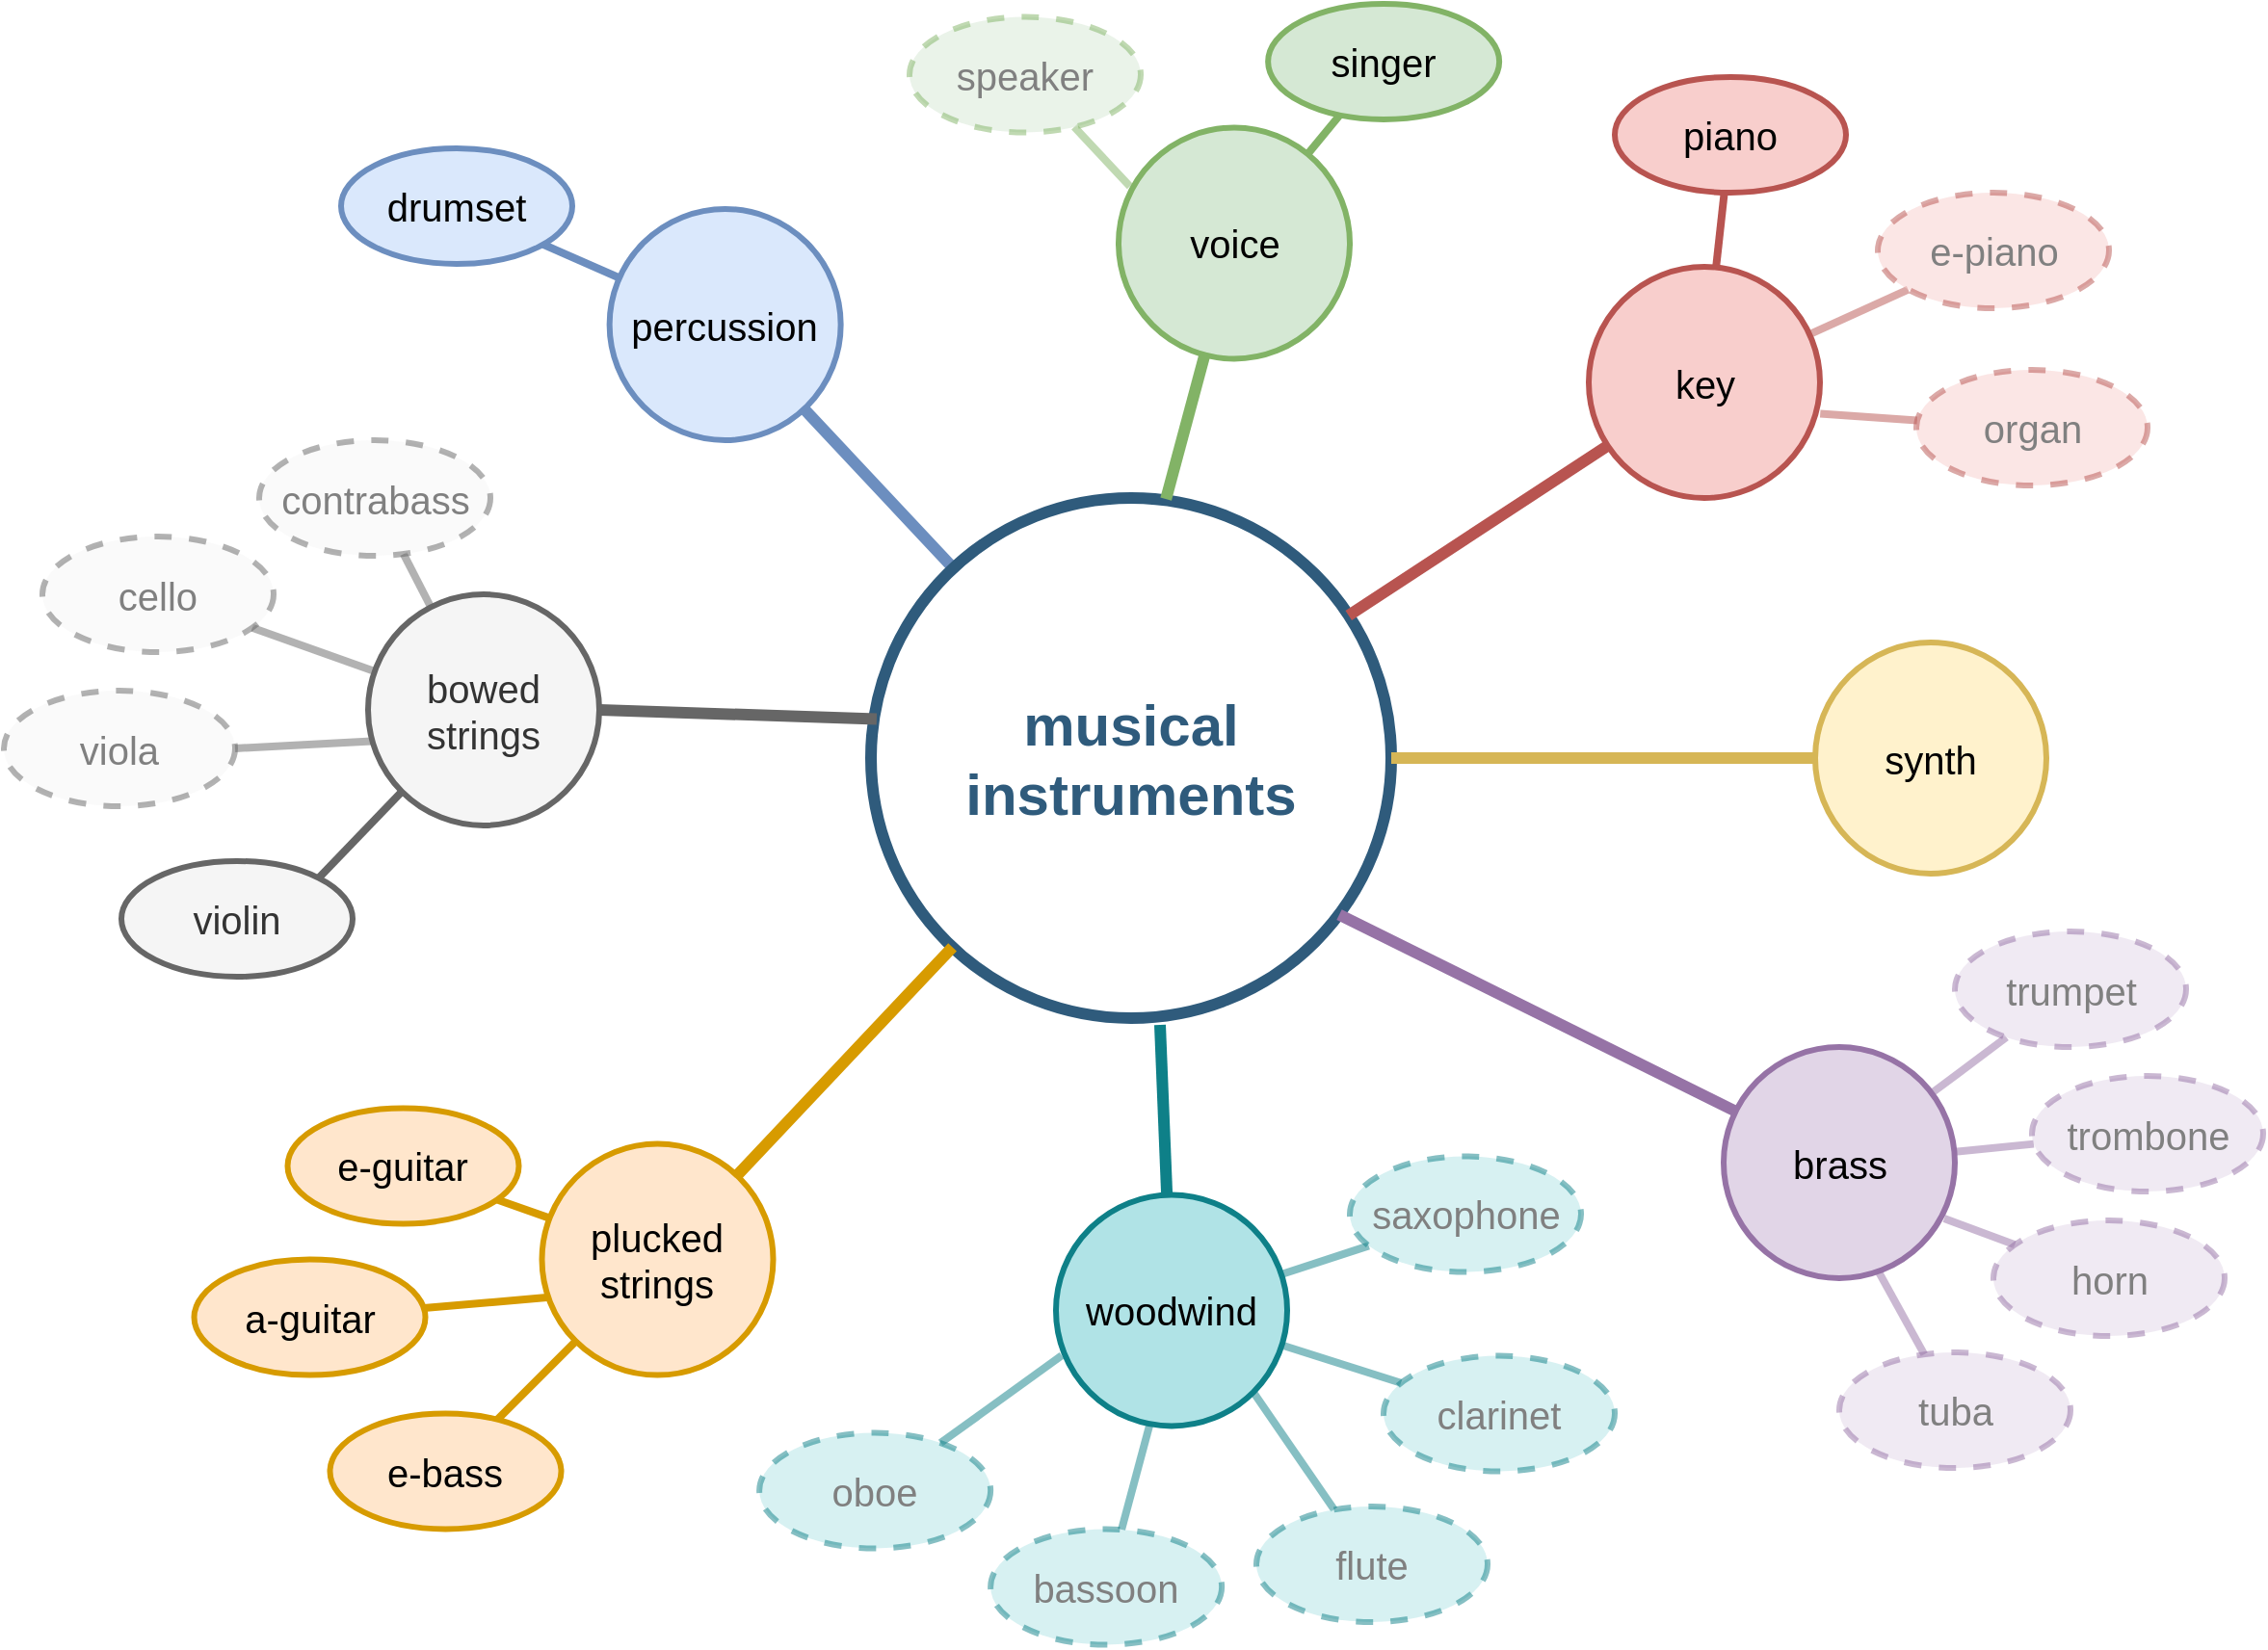 <mxfile version="20.1.1" type="device"><diagram id="6a731a19-8d31-9384-78a2-239565b7b9f0" name="Page-1"><mxGraphModel dx="2031" dy="1171" grid="1" gridSize="10" guides="1" tooltips="1" connect="1" arrows="1" fold="1" page="1" pageScale="1" pageWidth="1169" pageHeight="827" background="none" math="0" shadow="0"><root><mxCell id="0"/><mxCell id="1" parent="0"/><mxCell id="LoPF3OnZiZarkzuxnogG-1545" value="" style="rounded=1;orthogonalLoop=1;jettySize=auto;html=1;endArrow=none;endFill=0;fillColor=#dae8fc;strokeColor=#6c8ebf;strokeWidth=4;" parent="1" source="1350" target="LoPF3OnZiZarkzuxnogG-1544" edge="1"><mxGeometry relative="1" as="geometry"/></mxCell><mxCell id="1350" value="percussion" style="ellipse;whiteSpace=wrap;html=1;shadow=0;fontFamily=Helvetica;fontSize=20;align=center;strokeWidth=3;fillColor=#dae8fc;strokeColor=#6c8ebf;rounded=1;" parent="1" vertex="1"><mxGeometry x="724.32" y="496.5" width="120" height="120" as="geometry"/></mxCell><mxCell id="1359" style="endArrow=none;strokeWidth=6;strokeColor=#6c8ebf;html=1;rounded=1;fillColor=#dae8fc;" parent="1" source="1515" target="1350" edge="1"><mxGeometry relative="1" as="geometry"/></mxCell><mxCell id="1515" value="musical instruments" style="ellipse;whiteSpace=wrap;html=1;shadow=0;fontFamily=Helvetica;fontSize=30;fontColor=#2F5B7C;align=center;strokeColor=#2F5B7C;strokeWidth=6;fillColor=#FFFFFF;fontStyle=1;gradientColor=none;rounded=1;" parent="1" vertex="1"><mxGeometry x="860" y="646.5" width="270" height="270" as="geometry"/></mxCell><mxCell id="LoPF3OnZiZarkzuxnogG-1544" value="drumset" style="ellipse;whiteSpace=wrap;html=1;fontSize=20;fillColor=#dae8fc;strokeColor=#6c8ebf;shadow=0;strokeWidth=3;rounded=1;" parent="1" vertex="1"><mxGeometry x="585" y="465" width="120" height="60" as="geometry"/></mxCell><mxCell id="LoPF3OnZiZarkzuxnogG-1552" value="" style="rounded=1;orthogonalLoop=1;jettySize=auto;html=1;endArrow=none;endFill=0;fillColor=#f5f5f5;strokeColor=#666666;strokeWidth=4;opacity=50;" parent="1" source="LoPF3OnZiZarkzuxnogG-1553" target="LoPF3OnZiZarkzuxnogG-1564" edge="1"><mxGeometry relative="1" as="geometry"/></mxCell><mxCell id="LoPF3OnZiZarkzuxnogG-1553" value="&lt;div&gt;bowed&lt;/div&gt;&lt;div&gt;strings&lt;br&gt;&lt;/div&gt;" style="ellipse;whiteSpace=wrap;html=1;shadow=0;fontFamily=Helvetica;fontSize=20;align=center;strokeWidth=3;fillColor=#f5f5f5;strokeColor=#666666;rounded=1;fontColor=#333333;" parent="1" vertex="1"><mxGeometry x="599" y="696.5" width="120" height="120" as="geometry"/></mxCell><mxCell id="LoPF3OnZiZarkzuxnogG-1564" value="&lt;font color=&quot;#808080&quot;&gt;cello&lt;/font&gt;" style="ellipse;whiteSpace=wrap;html=1;fontSize=20;fillColor=#f5f5f5;strokeColor=#666666;shadow=0;strokeWidth=3;rounded=1;fontColor=#333333;opacity=50;dashed=1;" parent="1" vertex="1"><mxGeometry x="430" y="666.5" width="120" height="60" as="geometry"/></mxCell><mxCell id="LoPF3OnZiZarkzuxnogG-1565" style="edgeStyle=none;rounded=1;orthogonalLoop=1;jettySize=auto;html=1;endArrow=none;endFill=0;strokeColor=#666666;strokeWidth=4;fillColor=#f5f5f5;opacity=50;" parent="1" source="LoPF3OnZiZarkzuxnogG-1566" target="LoPF3OnZiZarkzuxnogG-1553" edge="1"><mxGeometry relative="1" as="geometry"/></mxCell><mxCell id="LoPF3OnZiZarkzuxnogG-1566" value="&lt;font color=&quot;#808080&quot;&gt;contrabass&lt;/font&gt;" style="ellipse;whiteSpace=wrap;html=1;fontSize=20;fillColor=#f5f5f5;strokeColor=#666666;shadow=0;strokeWidth=3;rounded=1;fontColor=#333333;opacity=50;dashed=1;" parent="1" vertex="1"><mxGeometry x="542.5" y="616.5" width="120" height="60" as="geometry"/></mxCell><mxCell id="LoPF3OnZiZarkzuxnogG-1569" style="endArrow=none;strokeWidth=6;strokeColor=#666666;html=1;rounded=1;fillColor=#f5f5f5;entryX=1;entryY=0.5;entryDx=0;entryDy=0;exitX=0.011;exitY=0.425;exitDx=0;exitDy=0;exitPerimeter=0;" parent="1" source="1515" target="LoPF3OnZiZarkzuxnogG-1553" edge="1"><mxGeometry relative="1" as="geometry"><mxPoint x="865.267" y="746.496" as="sourcePoint"/><mxPoint x="678.504" y="564.005" as="targetPoint"/></mxGeometry></mxCell><mxCell id="LoPF3OnZiZarkzuxnogG-1570" value="&lt;font color=&quot;#808080&quot;&gt;viola&lt;/font&gt;" style="ellipse;whiteSpace=wrap;html=1;fontSize=20;fillColor=#f5f5f5;strokeColor=#666666;shadow=0;strokeWidth=3;rounded=1;fontColor=#333333;opacity=50;dashed=1;" parent="1" vertex="1"><mxGeometry x="410" y="746.5" width="120" height="60" as="geometry"/></mxCell><mxCell id="LoPF3OnZiZarkzuxnogG-1572" value="violin" style="ellipse;whiteSpace=wrap;html=1;fontSize=20;fillColor=#f5f5f5;strokeColor=#666666;shadow=0;strokeWidth=3;rounded=1;fontColor=#333333;" parent="1" vertex="1"><mxGeometry x="471" y="835" width="120" height="60" as="geometry"/></mxCell><mxCell id="LoPF3OnZiZarkzuxnogG-1573" value="" style="rounded=1;orthogonalLoop=1;jettySize=auto;html=1;endArrow=none;endFill=0;fillColor=#f5f5f5;strokeColor=#666666;strokeWidth=4;entryX=1;entryY=0.5;entryDx=0;entryDy=0;exitX=0.016;exitY=0.635;exitDx=0;exitDy=0;exitPerimeter=0;opacity=50;" parent="1" source="LoPF3OnZiZarkzuxnogG-1553" target="LoPF3OnZiZarkzuxnogG-1570" edge="1"><mxGeometry relative="1" as="geometry"><mxPoint x="590.5" y="783.5" as="sourcePoint"/><mxPoint x="500.495" y="749.996" as="targetPoint"/></mxGeometry></mxCell><mxCell id="LoPF3OnZiZarkzuxnogG-1575" value="" style="rounded=1;orthogonalLoop=1;jettySize=auto;html=1;endArrow=none;endFill=0;fillColor=#f5f5f5;strokeColor=#666666;strokeWidth=4;exitX=0;exitY=1;exitDx=0;exitDy=0;entryX=1;entryY=0;entryDx=0;entryDy=0;" parent="1" source="LoPF3OnZiZarkzuxnogG-1553" target="LoPF3OnZiZarkzuxnogG-1572" edge="1"><mxGeometry relative="1" as="geometry"><mxPoint x="621.241" y="760.255" as="sourcePoint"/><mxPoint x="518.195" y="731.296" as="targetPoint"/></mxGeometry></mxCell><mxCell id="LoPF3OnZiZarkzuxnogG-1576" value="" style="rounded=1;orthogonalLoop=1;jettySize=auto;html=1;endArrow=none;endFill=0;fillColor=#ffe6cc;strokeColor=#d79b00;strokeWidth=4;exitX=0.033;exitY=0.663;exitDx=0;exitDy=0;exitPerimeter=0;" parent="1" source="LoPF3OnZiZarkzuxnogG-1577" target="LoPF3OnZiZarkzuxnogG-1589" edge="1"><mxGeometry relative="1" as="geometry"/></mxCell><mxCell id="LoPF3OnZiZarkzuxnogG-1577" value="&lt;div&gt;plucked&lt;/div&gt;&lt;div&gt;strings&lt;br&gt;&lt;/div&gt;" style="ellipse;whiteSpace=wrap;html=1;shadow=0;fontFamily=Helvetica;fontSize=20;align=center;strokeWidth=3;fillColor=#ffe6cc;strokeColor=#d79b00;rounded=1;" parent="1" vertex="1"><mxGeometry x="689.25" y="981.8" width="120" height="120" as="geometry"/></mxCell><mxCell id="LoPF3OnZiZarkzuxnogG-1578" style="endArrow=none;strokeWidth=6;strokeColor=#d79b00;html=1;rounded=1;fillColor=#ffe6cc;" parent="1" source="1515" target="LoPF3OnZiZarkzuxnogG-1577" edge="1"><mxGeometry relative="1" as="geometry"><mxPoint x="752.509" y="1438.484" as="sourcePoint"/></mxGeometry></mxCell><mxCell id="LoPF3OnZiZarkzuxnogG-1589" value="a-guitar" style="ellipse;whiteSpace=wrap;html=1;fontSize=20;fillColor=#ffe6cc;strokeColor=#d79b00;shadow=0;strokeWidth=3;rounded=1;" parent="1" vertex="1"><mxGeometry x="508.75" y="1041.8" width="120" height="60" as="geometry"/></mxCell><mxCell id="LoPF3OnZiZarkzuxnogG-1590" style="edgeStyle=none;rounded=1;orthogonalLoop=1;jettySize=auto;html=1;endArrow=none;endFill=0;strokeColor=#d79b00;strokeWidth=4;fillColor=#ffe6cc;entryX=0.033;entryY=0.321;entryDx=0;entryDy=0;entryPerimeter=0;" parent="1" source="LoPF3OnZiZarkzuxnogG-1591" target="LoPF3OnZiZarkzuxnogG-1577" edge="1"><mxGeometry relative="1" as="geometry"/></mxCell><mxCell id="LoPF3OnZiZarkzuxnogG-1591" value="e-guitar" style="ellipse;whiteSpace=wrap;html=1;fontSize=20;fillColor=#ffe6cc;strokeColor=#d79b00;shadow=0;strokeWidth=3;rounded=1;" parent="1" vertex="1"><mxGeometry x="557.25" y="963.25" width="120" height="60" as="geometry"/></mxCell><mxCell id="LoPF3OnZiZarkzuxnogG-1594" value="" style="rounded=1;orthogonalLoop=1;jettySize=auto;html=1;endArrow=none;endFill=0;fillColor=#ffe6cc;strokeColor=#d79b00;strokeWidth=4;exitX=0;exitY=1;exitDx=0;exitDy=0;" parent="1" source="LoPF3OnZiZarkzuxnogG-1577" target="LoPF3OnZiZarkzuxnogG-1595" edge="1"><mxGeometry relative="1" as="geometry"><mxPoint x="551.541" y="1180.748" as="sourcePoint"/></mxGeometry></mxCell><mxCell id="LoPF3OnZiZarkzuxnogG-1595" value="e-bass" style="ellipse;whiteSpace=wrap;html=1;fontSize=20;fillColor=#ffe6cc;strokeColor=#d79b00;shadow=0;strokeWidth=3;rounded=1;" parent="1" vertex="1"><mxGeometry x="579.25" y="1121.75" width="120" height="60" as="geometry"/></mxCell><mxCell id="LoPF3OnZiZarkzuxnogG-1596" value="" style="rounded=1;orthogonalLoop=1;jettySize=auto;html=1;endArrow=none;endFill=0;fillColor=#d5e8d4;strokeColor=#82b366;strokeWidth=4;exitX=0.049;exitY=0.254;exitDx=0;exitDy=0;exitPerimeter=0;opacity=50;" parent="1" source="LoPF3OnZiZarkzuxnogG-1597" target="LoPF3OnZiZarkzuxnogG-1603" edge="1"><mxGeometry relative="1" as="geometry"/></mxCell><mxCell id="LoPF3OnZiZarkzuxnogG-1597" value="voice" style="ellipse;whiteSpace=wrap;html=1;shadow=0;fontFamily=Helvetica;fontSize=20;align=center;strokeWidth=3;fillColor=#d5e8d4;strokeColor=#82b366;rounded=1;" parent="1" vertex="1"><mxGeometry x="988.5" y="454.25" width="120" height="120" as="geometry"/></mxCell><mxCell id="LoPF3OnZiZarkzuxnogG-1598" style="endArrow=none;strokeWidth=6;strokeColor=#82b366;html=1;rounded=1;fillColor=#d5e8d4;exitX=0.567;exitY=0.002;exitDx=0;exitDy=0;exitPerimeter=0;" parent="1" source="1515" target="LoPF3OnZiZarkzuxnogG-1597" edge="1"><mxGeometry relative="1" as="geometry"><mxPoint x="1456.586" y="120.817" as="sourcePoint"/></mxGeometry></mxCell><mxCell id="LoPF3OnZiZarkzuxnogG-1603" value="&lt;font color=&quot;#808080&quot;&gt;speaker&lt;/font&gt;" style="ellipse;whiteSpace=wrap;html=1;fontSize=20;fillColor=#d5e8d4;strokeColor=#82b366;shadow=0;strokeWidth=3;rounded=1;dashed=1;opacity=50;" parent="1" vertex="1"><mxGeometry x="880" y="396.75" width="120" height="60" as="geometry"/></mxCell><mxCell id="LoPF3OnZiZarkzuxnogG-1604" style="edgeStyle=none;rounded=1;orthogonalLoop=1;jettySize=auto;html=1;endArrow=none;endFill=0;strokeColor=#82b366;strokeWidth=4;fillColor=#d5e8d4;" parent="1" source="LoPF3OnZiZarkzuxnogG-1605" target="LoPF3OnZiZarkzuxnogG-1597" edge="1"><mxGeometry relative="1" as="geometry"/></mxCell><mxCell id="LoPF3OnZiZarkzuxnogG-1605" value="singer" style="ellipse;whiteSpace=wrap;html=1;fontSize=20;fillColor=#d5e8d4;strokeColor=#82b366;shadow=0;strokeWidth=3;rounded=1;" parent="1" vertex="1"><mxGeometry x="1066.07" y="390.0" width="120" height="60" as="geometry"/></mxCell><mxCell id="LoPF3OnZiZarkzuxnogG-1614" value="" style="rounded=1;orthogonalLoop=1;jettySize=auto;html=1;endArrow=none;endFill=0;fillColor=#f8cecc;strokeColor=#b85450;strokeWidth=4;" parent="1" source="LoPF3OnZiZarkzuxnogG-1615" target="LoPF3OnZiZarkzuxnogG-1621" edge="1"><mxGeometry relative="1" as="geometry"/></mxCell><mxCell id="LoPF3OnZiZarkzuxnogG-1615" value="key" style="ellipse;whiteSpace=wrap;html=1;shadow=0;fontFamily=Helvetica;fontSize=20;align=center;strokeWidth=3;fillColor=#f8cecc;strokeColor=#b85450;rounded=1;" parent="1" vertex="1"><mxGeometry x="1232.5" y="526.5" width="120" height="120" as="geometry"/></mxCell><mxCell id="LoPF3OnZiZarkzuxnogG-1616" style="endArrow=none;strokeWidth=6;strokeColor=#b85450;html=1;rounded=1;fillColor=#f8cecc;" parent="1" source="1515" target="LoPF3OnZiZarkzuxnogG-1615" edge="1"><mxGeometry relative="1" as="geometry"><mxPoint x="1540.59" y="656.5" as="sourcePoint"/></mxGeometry></mxCell><mxCell id="LoPF3OnZiZarkzuxnogG-1621" value="piano" style="ellipse;whiteSpace=wrap;html=1;fontSize=20;fillColor=#f8cecc;strokeColor=#b85450;shadow=0;strokeWidth=3;rounded=1;" parent="1" vertex="1"><mxGeometry x="1246" y="428.0" width="120" height="60" as="geometry"/></mxCell><mxCell id="LoPF3OnZiZarkzuxnogG-1622" style="edgeStyle=none;rounded=1;orthogonalLoop=1;jettySize=auto;html=1;endArrow=none;endFill=0;strokeColor=#b85450;strokeWidth=4;fillColor=#f8cecc;opacity=50;" parent="1" source="LoPF3OnZiZarkzuxnogG-1623" target="LoPF3OnZiZarkzuxnogG-1615" edge="1"><mxGeometry relative="1" as="geometry"/></mxCell><mxCell id="LoPF3OnZiZarkzuxnogG-1623" value="&lt;font color=&quot;#808080&quot;&gt;e-piano&lt;/font&gt;" style="ellipse;whiteSpace=wrap;html=1;fontSize=20;fillColor=#f8cecc;strokeColor=#b85450;shadow=0;strokeWidth=3;rounded=1;dashed=1;opacity=50;" parent="1" vertex="1"><mxGeometry x="1382.5" y="488.0" width="120" height="60" as="geometry"/></mxCell><mxCell id="LoPF3OnZiZarkzuxnogG-1629" value="synth" style="ellipse;whiteSpace=wrap;html=1;shadow=0;fontFamily=Helvetica;fontSize=20;align=center;strokeWidth=3;fillColor=#fff2cc;strokeColor=#d6b656;rounded=1;" parent="1" vertex="1"><mxGeometry x="1350" y="721.5" width="120" height="120" as="geometry"/></mxCell><mxCell id="LoPF3OnZiZarkzuxnogG-1630" style="endArrow=none;strokeWidth=6;strokeColor=#d6b656;html=1;rounded=1;fillColor=#fff2cc;exitX=1;exitY=0.5;exitDx=0;exitDy=0;" parent="1" source="1515" target="LoPF3OnZiZarkzuxnogG-1629" edge="1"><mxGeometry relative="1" as="geometry"><mxPoint x="1219.999" y="914.021" as="sourcePoint"/></mxGeometry></mxCell><mxCell id="LoPF3OnZiZarkzuxnogG-1634" value="" style="rounded=1;orthogonalLoop=1;jettySize=auto;html=1;endArrow=none;endFill=0;fillColor=#e1d5e7;strokeColor=#9673a6;strokeWidth=4;opacity=50;" parent="1" source="LoPF3OnZiZarkzuxnogG-1635" target="LoPF3OnZiZarkzuxnogG-1637" edge="1"><mxGeometry relative="1" as="geometry"/></mxCell><mxCell id="LoPF3OnZiZarkzuxnogG-1635" value="brass" style="ellipse;whiteSpace=wrap;html=1;shadow=0;fontFamily=Helvetica;fontSize=20;align=center;strokeWidth=3;fillColor=#e1d5e7;strokeColor=#9673a6;rounded=1;" parent="1" vertex="1"><mxGeometry x="1302.5" y="931.5" width="120" height="120" as="geometry"/></mxCell><mxCell id="LoPF3OnZiZarkzuxnogG-1636" style="endArrow=none;strokeWidth=6;strokeColor=#9673a6;html=1;rounded=1;fillColor=#e1d5e7;exitX=0.9;exitY=0.801;exitDx=0;exitDy=0;exitPerimeter=0;" parent="1" source="1515" target="LoPF3OnZiZarkzuxnogG-1635" edge="1"><mxGeometry relative="1" as="geometry"><mxPoint x="1269.999" y="1171.501" as="sourcePoint"/></mxGeometry></mxCell><mxCell id="LoPF3OnZiZarkzuxnogG-1637" value="&lt;font color=&quot;#808080&quot;&gt;trumpet&lt;/font&gt;" style="ellipse;whiteSpace=wrap;html=1;fontSize=20;fillColor=#e1d5e7;strokeColor=#9673a6;shadow=0;strokeWidth=3;rounded=1;opacity=50;dashed=1;" parent="1" vertex="1"><mxGeometry x="1422.5" y="871.5" width="120" height="60" as="geometry"/></mxCell><mxCell id="LoPF3OnZiZarkzuxnogG-1638" style="edgeStyle=none;rounded=1;orthogonalLoop=1;jettySize=auto;html=1;endArrow=none;endFill=0;strokeColor=#9673a6;strokeWidth=4;fillColor=#e1d5e7;opacity=50;" parent="1" source="LoPF3OnZiZarkzuxnogG-1639" target="LoPF3OnZiZarkzuxnogG-1635" edge="1"><mxGeometry relative="1" as="geometry"/></mxCell><mxCell id="LoPF3OnZiZarkzuxnogG-1639" value="&lt;font color=&quot;#808080&quot;&gt;trombone&lt;/font&gt;" style="ellipse;whiteSpace=wrap;html=1;fontSize=20;fillColor=#e1d5e7;strokeColor=#9673a6;shadow=0;strokeWidth=3;rounded=1;opacity=50;dashed=1;" parent="1" vertex="1"><mxGeometry x="1462.5" y="946.5" width="120" height="60" as="geometry"/></mxCell><mxCell id="LoPF3OnZiZarkzuxnogG-1640" style="edgeStyle=none;rounded=1;orthogonalLoop=1;jettySize=auto;html=1;endArrow=none;endFill=0;strokeColor=#9673a6;strokeWidth=4;fillColor=#e1d5e7;entryX=0.954;entryY=0.742;entryDx=0;entryDy=0;entryPerimeter=0;opacity=50;" parent="1" source="LoPF3OnZiZarkzuxnogG-1641" target="LoPF3OnZiZarkzuxnogG-1635" edge="1"><mxGeometry relative="1" as="geometry"><mxPoint x="1432.5" y="1025" as="targetPoint"/></mxGeometry></mxCell><mxCell id="LoPF3OnZiZarkzuxnogG-1641" value="&lt;font color=&quot;#808080&quot;&gt;horn&lt;/font&gt;" style="ellipse;whiteSpace=wrap;html=1;fontSize=20;fillColor=#e1d5e7;strokeColor=#9673a6;shadow=0;strokeWidth=3;rounded=1;opacity=50;dashed=1;" parent="1" vertex="1"><mxGeometry x="1442.5" y="1021.5" width="120" height="60" as="geometry"/></mxCell><mxCell id="LoPF3OnZiZarkzuxnogG-1642" value="" style="rounded=1;orthogonalLoop=1;jettySize=auto;html=1;endArrow=none;endFill=0;fillColor=#b0e3e6;strokeWidth=4;strokeColor=#0e8088;opacity=50;" parent="1" source="LoPF3OnZiZarkzuxnogG-1643" target="LoPF3OnZiZarkzuxnogG-1645" edge="1"><mxGeometry relative="1" as="geometry"/></mxCell><mxCell id="LoPF3OnZiZarkzuxnogG-1643" value="woodwind" style="ellipse;whiteSpace=wrap;html=1;shadow=0;fontFamily=Helvetica;fontSize=20;align=center;strokeWidth=3;fillColor=#b0e3e6;rounded=1;strokeColor=#0e8088;" parent="1" vertex="1"><mxGeometry x="956" y="1008.25" width="120" height="120" as="geometry"/></mxCell><mxCell id="LoPF3OnZiZarkzuxnogG-1644" style="endArrow=none;strokeWidth=6;html=1;rounded=1;fillColor=#b0e3e6;strokeColor=#0e8088;" parent="1" target="LoPF3OnZiZarkzuxnogG-1643" edge="1"><mxGeometry relative="1" as="geometry"><mxPoint x="1010" y="920" as="sourcePoint"/></mxGeometry></mxCell><mxCell id="LoPF3OnZiZarkzuxnogG-1645" value="&lt;font color=&quot;#808080&quot;&gt;saxophone&lt;/font&gt;" style="ellipse;whiteSpace=wrap;html=1;fontSize=20;fillColor=#b0e3e6;shadow=0;strokeWidth=3;rounded=1;strokeColor=#0e8088;opacity=50;dashed=1;" parent="1" vertex="1"><mxGeometry x="1108.5" y="988.25" width="120" height="60" as="geometry"/></mxCell><mxCell id="LoPF3OnZiZarkzuxnogG-1646" style="edgeStyle=none;rounded=1;orthogonalLoop=1;jettySize=auto;html=1;endArrow=none;endFill=0;strokeWidth=4;fillColor=#b0e3e6;strokeColor=#0e8088;opacity=50;" parent="1" source="LoPF3OnZiZarkzuxnogG-1647" target="LoPF3OnZiZarkzuxnogG-1643" edge="1"><mxGeometry relative="1" as="geometry"/></mxCell><mxCell id="LoPF3OnZiZarkzuxnogG-1647" value="&lt;font color=&quot;#808080&quot;&gt;clarinet&lt;/font&gt;" style="ellipse;whiteSpace=wrap;html=1;fontSize=20;fillColor=#b0e3e6;shadow=0;strokeWidth=3;rounded=1;strokeColor=#0e8088;opacity=50;dashed=1;" parent="1" vertex="1"><mxGeometry x="1126" y="1091.75" width="120" height="60" as="geometry"/></mxCell><mxCell id="LoPF3OnZiZarkzuxnogG-1648" style="edgeStyle=none;rounded=1;orthogonalLoop=1;jettySize=auto;html=1;endArrow=none;endFill=0;strokeWidth=4;fillColor=#b0e3e6;entryX=1;entryY=1;entryDx=0;entryDy=0;strokeColor=#0e8088;opacity=50;" parent="1" source="LoPF3OnZiZarkzuxnogG-1649" target="LoPF3OnZiZarkzuxnogG-1643" edge="1"><mxGeometry relative="1" as="geometry"><mxPoint x="1232.539" y="1225.78" as="targetPoint"/></mxGeometry></mxCell><mxCell id="LoPF3OnZiZarkzuxnogG-1649" value="&lt;font color=&quot;#808080&quot;&gt;flute&lt;/font&gt;" style="ellipse;whiteSpace=wrap;html=1;fontSize=20;fillColor=#b0e3e6;shadow=0;strokeWidth=3;rounded=1;strokeColor=#0e8088;opacity=50;dashed=1;" parent="1" vertex="1"><mxGeometry x="1060" y="1170" width="120" height="60" as="geometry"/></mxCell><mxCell id="LoPF3OnZiZarkzuxnogG-1650" style="edgeStyle=none;rounded=1;orthogonalLoop=1;jettySize=auto;html=1;endArrow=none;endFill=0;strokeWidth=4;fillColor=#b0e3e6;entryX=0.406;entryY=0.992;entryDx=0;entryDy=0;strokeColor=#0e8088;entryPerimeter=0;opacity=50;" parent="1" source="LoPF3OnZiZarkzuxnogG-1651" target="LoPF3OnZiZarkzuxnogG-1643" edge="1"><mxGeometry relative="1" as="geometry"><mxPoint x="895.996" y="1110.676" as="targetPoint"/></mxGeometry></mxCell><mxCell id="LoPF3OnZiZarkzuxnogG-1651" value="&lt;font color=&quot;#808080&quot;&gt;bassoon&lt;/font&gt;" style="ellipse;whiteSpace=wrap;html=1;fontSize=20;fillColor=#b0e3e6;shadow=0;strokeWidth=3;rounded=1;strokeColor=#0e8088;opacity=50;dashed=1;" parent="1" vertex="1"><mxGeometry x="922.07" y="1181.75" width="120" height="60" as="geometry"/></mxCell><mxCell id="LoPF3OnZiZarkzuxnogG-1652" style="edgeStyle=none;rounded=1;orthogonalLoop=1;jettySize=auto;html=1;endArrow=none;endFill=0;strokeWidth=4;fillColor=#b0e3e6;entryX=0.025;entryY=0.695;entryDx=0;entryDy=0;strokeColor=#0e8088;entryPerimeter=0;opacity=50;" parent="1" source="LoPF3OnZiZarkzuxnogG-1653" target="LoPF3OnZiZarkzuxnogG-1643" edge="1"><mxGeometry relative="1" as="geometry"><mxPoint x="942.93" y="1068.25" as="targetPoint"/></mxGeometry></mxCell><mxCell id="LoPF3OnZiZarkzuxnogG-1653" value="&lt;font color=&quot;#808080&quot;&gt;oboe&lt;/font&gt;" style="ellipse;whiteSpace=wrap;html=1;fontSize=20;fillColor=#b0e3e6;shadow=0;strokeWidth=3;rounded=1;strokeColor=#0e8088;opacity=50;dashed=1;" parent="1" vertex="1"><mxGeometry x="802.07" y="1131.75" width="120" height="60" as="geometry"/></mxCell><mxCell id="LoPF3OnZiZarkzuxnogG-1655" style="edgeStyle=none;rounded=1;orthogonalLoop=1;jettySize=auto;html=1;endArrow=none;endFill=0;strokeColor=#b85450;strokeWidth=4;fillColor=#f8cecc;entryX=1.001;entryY=0.635;entryDx=0;entryDy=0;entryPerimeter=0;opacity=50;" parent="1" source="LoPF3OnZiZarkzuxnogG-1656" target="LoPF3OnZiZarkzuxnogG-1615" edge="1"><mxGeometry relative="1" as="geometry"><mxPoint x="1352.5" y="635.52" as="targetPoint"/></mxGeometry></mxCell><mxCell id="LoPF3OnZiZarkzuxnogG-1656" value="&lt;font color=&quot;#808080&quot;&gt;organ&lt;/font&gt;" style="ellipse;whiteSpace=wrap;html=1;fontSize=20;fillColor=#f8cecc;strokeColor=#b85450;shadow=0;strokeWidth=3;rounded=1;dashed=1;opacity=50;" parent="1" vertex="1"><mxGeometry x="1402.5" y="580" width="120" height="60" as="geometry"/></mxCell><mxCell id="LoPF3OnZiZarkzuxnogG-1657" style="edgeStyle=none;rounded=1;orthogonalLoop=1;jettySize=auto;html=1;endArrow=none;endFill=0;strokeColor=#9673a6;strokeWidth=4;fillColor=#e1d5e7;entryX=0.668;entryY=0.968;entryDx=0;entryDy=0;entryPerimeter=0;opacity=50;" parent="1" source="LoPF3OnZiZarkzuxnogG-1658" target="LoPF3OnZiZarkzuxnogG-1635" edge="1"><mxGeometry relative="1" as="geometry"><mxPoint x="1284.926" y="1074.996" as="targetPoint"/></mxGeometry></mxCell><mxCell id="LoPF3OnZiZarkzuxnogG-1658" value="&lt;font color=&quot;#808080&quot;&gt;tuba&lt;/font&gt;" style="ellipse;whiteSpace=wrap;html=1;fontSize=20;fillColor=#e1d5e7;strokeColor=#9673a6;shadow=0;strokeWidth=3;rounded=1;opacity=50;dashed=1;" parent="1" vertex="1"><mxGeometry x="1362.5" y="1090" width="120" height="60" as="geometry"/></mxCell></root></mxGraphModel></diagram></mxfile>